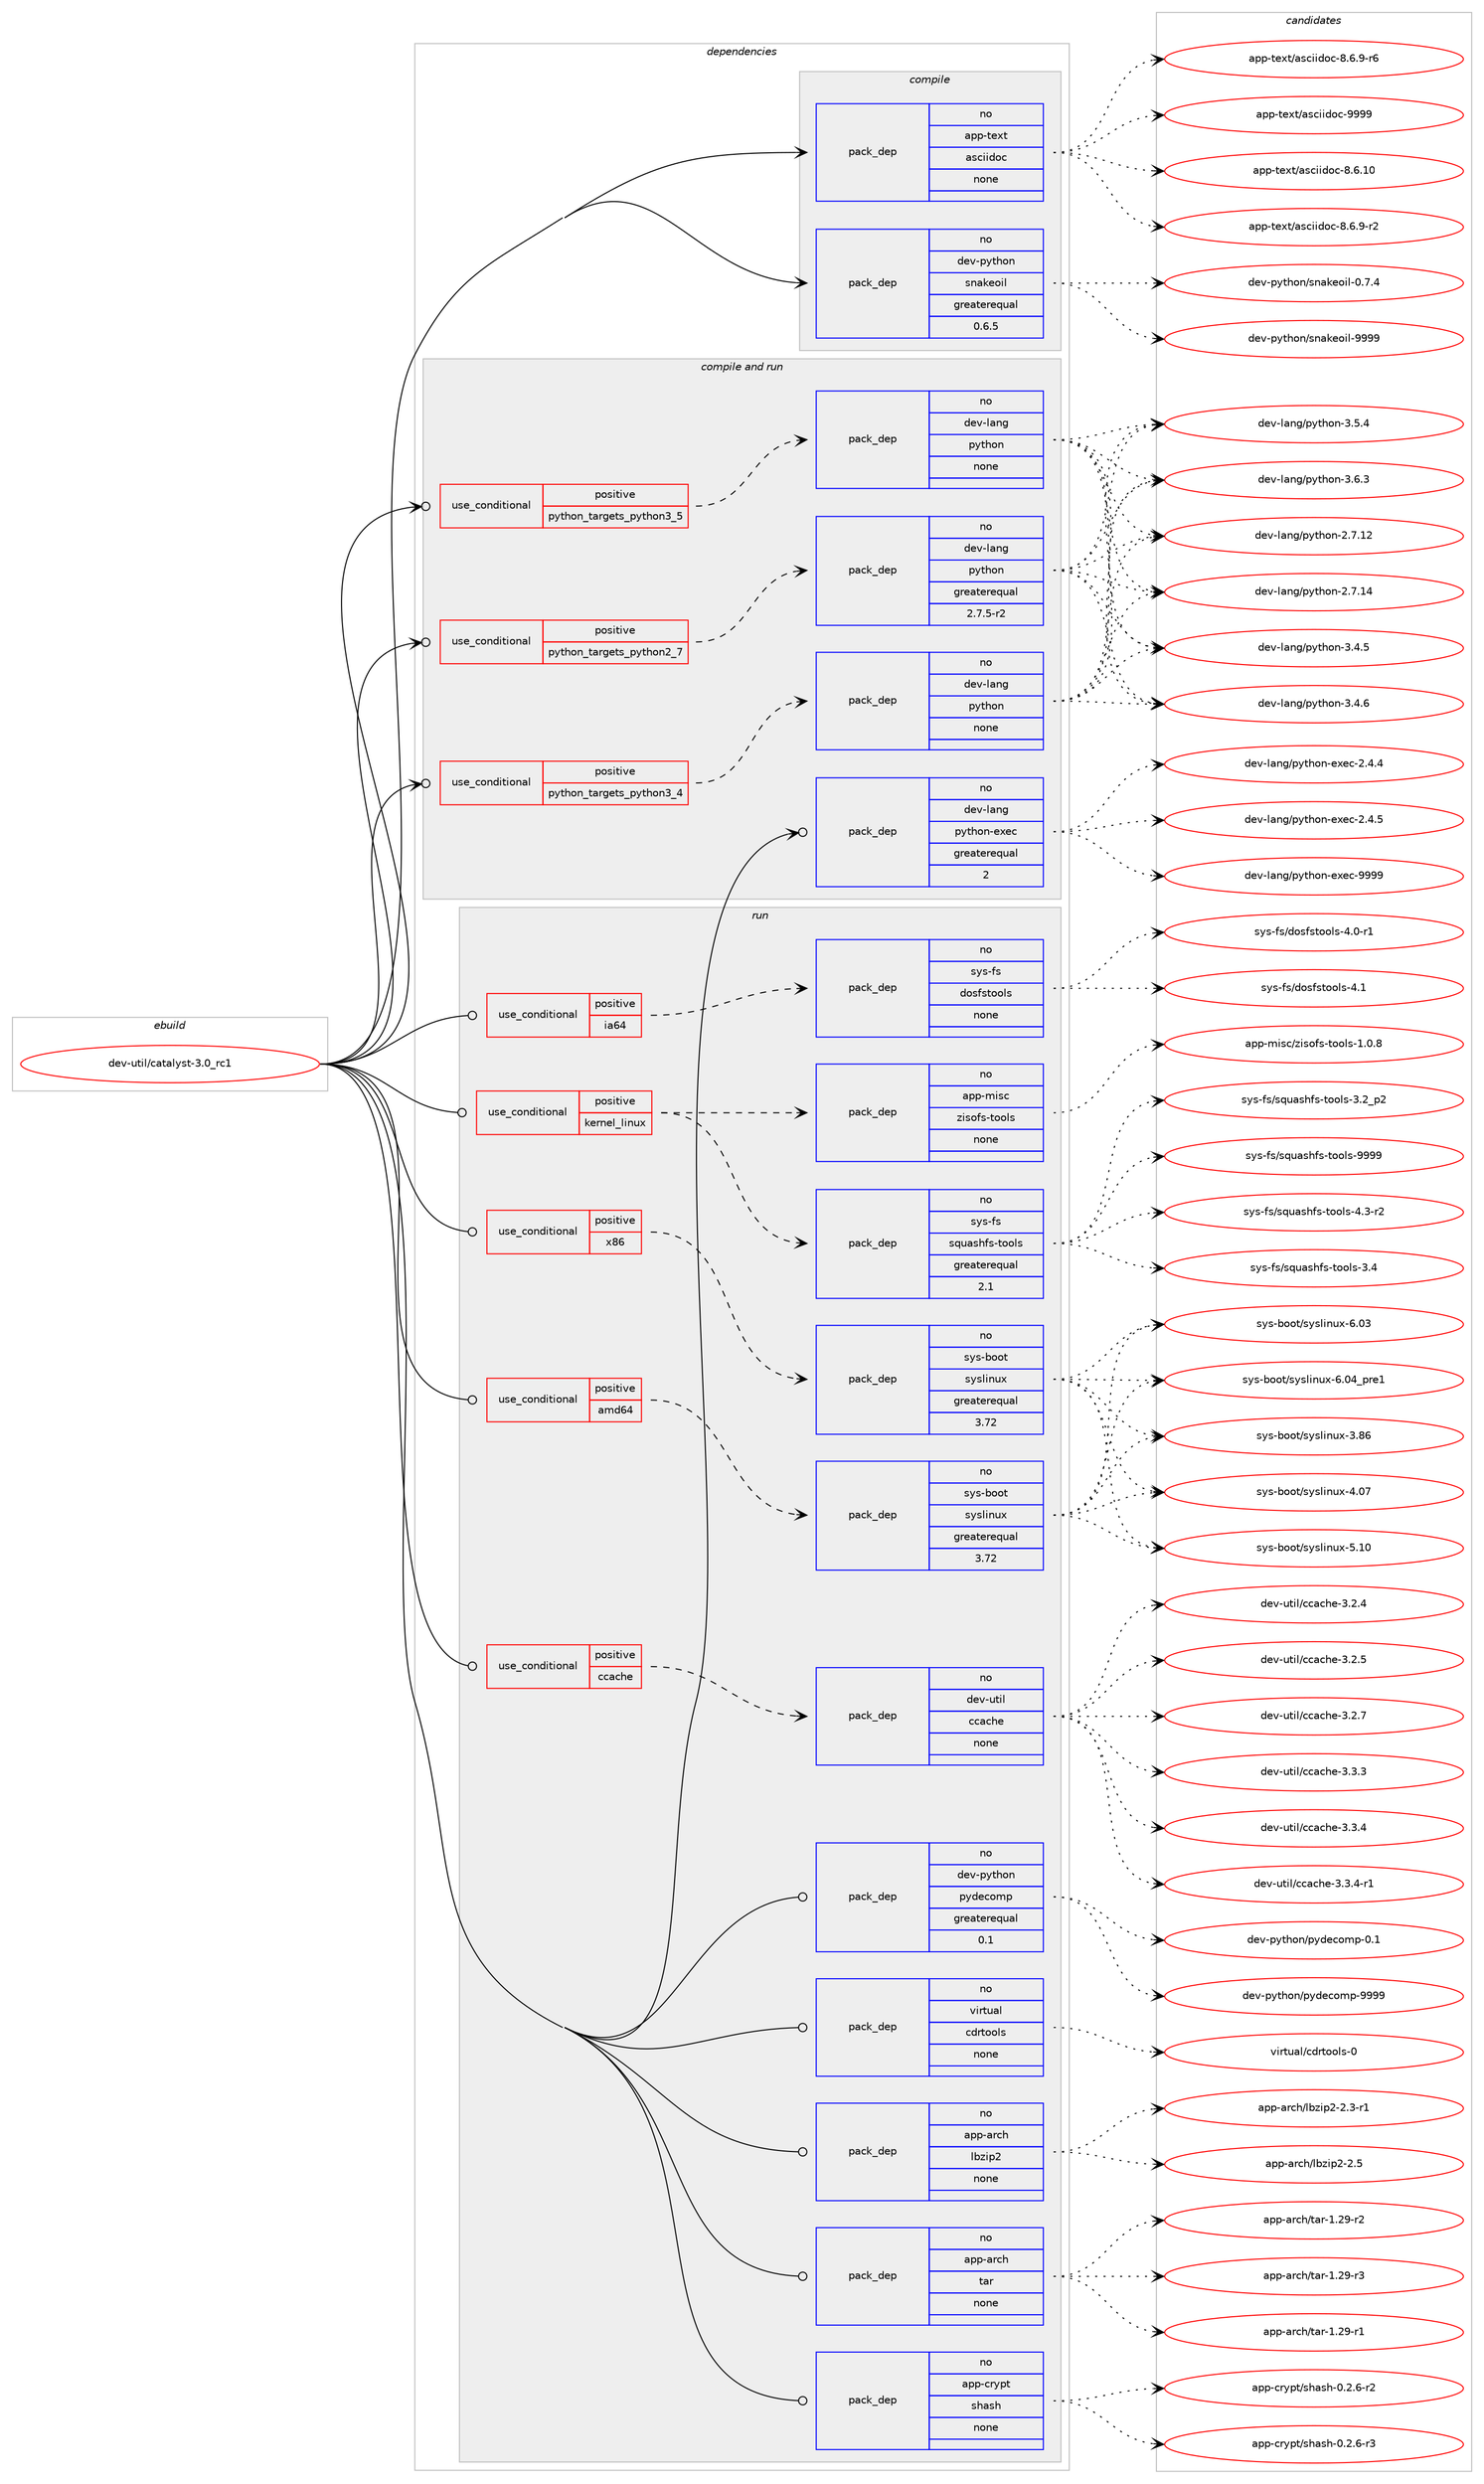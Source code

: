 digraph prolog {

# *************
# Graph options
# *************

newrank=true;
concentrate=true;
compound=true;
graph [rankdir=LR,fontname=Helvetica,fontsize=10,ranksep=1.5];#, ranksep=2.5, nodesep=0.2];
edge  [arrowhead=vee];
node  [fontname=Helvetica,fontsize=10];

# **********
# The ebuild
# **********

subgraph cluster_leftcol {
color=gray;
rank=same;
label=<<i>ebuild</i>>;
id [label="dev-util/catalyst-3.0_rc1", color=red, width=4, href="../dev-util/catalyst-3.0_rc1.svg"];
}

# ****************
# The dependencies
# ****************

subgraph cluster_midcol {
color=gray;
label=<<i>dependencies</i>>;
subgraph cluster_compile {
fillcolor="#eeeeee";
style=filled;
label=<<i>compile</i>>;
subgraph pack201117 {
dependency282793 [label=<<TABLE BORDER="0" CELLBORDER="1" CELLSPACING="0" CELLPADDING="4" WIDTH="220"><TR><TD ROWSPAN="6" CELLPADDING="30">pack_dep</TD></TR><TR><TD WIDTH="110">no</TD></TR><TR><TD>app-text</TD></TR><TR><TD>asciidoc</TD></TR><TR><TD>none</TD></TR><TR><TD></TD></TR></TABLE>>, shape=none, color=blue];
}
id:e -> dependency282793:w [weight=20,style="solid",arrowhead="vee"];
subgraph pack201118 {
dependency282794 [label=<<TABLE BORDER="0" CELLBORDER="1" CELLSPACING="0" CELLPADDING="4" WIDTH="220"><TR><TD ROWSPAN="6" CELLPADDING="30">pack_dep</TD></TR><TR><TD WIDTH="110">no</TD></TR><TR><TD>dev-python</TD></TR><TR><TD>snakeoil</TD></TR><TR><TD>greaterequal</TD></TR><TR><TD>0.6.5</TD></TR></TABLE>>, shape=none, color=blue];
}
id:e -> dependency282794:w [weight=20,style="solid",arrowhead="vee"];
}
subgraph cluster_compileandrun {
fillcolor="#eeeeee";
style=filled;
label=<<i>compile and run</i>>;
subgraph cond77470 {
dependency282795 [label=<<TABLE BORDER="0" CELLBORDER="1" CELLSPACING="0" CELLPADDING="4"><TR><TD ROWSPAN="3" CELLPADDING="10">use_conditional</TD></TR><TR><TD>positive</TD></TR><TR><TD>python_targets_python2_7</TD></TR></TABLE>>, shape=none, color=red];
subgraph pack201119 {
dependency282796 [label=<<TABLE BORDER="0" CELLBORDER="1" CELLSPACING="0" CELLPADDING="4" WIDTH="220"><TR><TD ROWSPAN="6" CELLPADDING="30">pack_dep</TD></TR><TR><TD WIDTH="110">no</TD></TR><TR><TD>dev-lang</TD></TR><TR><TD>python</TD></TR><TR><TD>greaterequal</TD></TR><TR><TD>2.7.5-r2</TD></TR></TABLE>>, shape=none, color=blue];
}
dependency282795:e -> dependency282796:w [weight=20,style="dashed",arrowhead="vee"];
}
id:e -> dependency282795:w [weight=20,style="solid",arrowhead="odotvee"];
subgraph cond77471 {
dependency282797 [label=<<TABLE BORDER="0" CELLBORDER="1" CELLSPACING="0" CELLPADDING="4"><TR><TD ROWSPAN="3" CELLPADDING="10">use_conditional</TD></TR><TR><TD>positive</TD></TR><TR><TD>python_targets_python3_4</TD></TR></TABLE>>, shape=none, color=red];
subgraph pack201120 {
dependency282798 [label=<<TABLE BORDER="0" CELLBORDER="1" CELLSPACING="0" CELLPADDING="4" WIDTH="220"><TR><TD ROWSPAN="6" CELLPADDING="30">pack_dep</TD></TR><TR><TD WIDTH="110">no</TD></TR><TR><TD>dev-lang</TD></TR><TR><TD>python</TD></TR><TR><TD>none</TD></TR><TR><TD></TD></TR></TABLE>>, shape=none, color=blue];
}
dependency282797:e -> dependency282798:w [weight=20,style="dashed",arrowhead="vee"];
}
id:e -> dependency282797:w [weight=20,style="solid",arrowhead="odotvee"];
subgraph cond77472 {
dependency282799 [label=<<TABLE BORDER="0" CELLBORDER="1" CELLSPACING="0" CELLPADDING="4"><TR><TD ROWSPAN="3" CELLPADDING="10">use_conditional</TD></TR><TR><TD>positive</TD></TR><TR><TD>python_targets_python3_5</TD></TR></TABLE>>, shape=none, color=red];
subgraph pack201121 {
dependency282800 [label=<<TABLE BORDER="0" CELLBORDER="1" CELLSPACING="0" CELLPADDING="4" WIDTH="220"><TR><TD ROWSPAN="6" CELLPADDING="30">pack_dep</TD></TR><TR><TD WIDTH="110">no</TD></TR><TR><TD>dev-lang</TD></TR><TR><TD>python</TD></TR><TR><TD>none</TD></TR><TR><TD></TD></TR></TABLE>>, shape=none, color=blue];
}
dependency282799:e -> dependency282800:w [weight=20,style="dashed",arrowhead="vee"];
}
id:e -> dependency282799:w [weight=20,style="solid",arrowhead="odotvee"];
subgraph pack201122 {
dependency282801 [label=<<TABLE BORDER="0" CELLBORDER="1" CELLSPACING="0" CELLPADDING="4" WIDTH="220"><TR><TD ROWSPAN="6" CELLPADDING="30">pack_dep</TD></TR><TR><TD WIDTH="110">no</TD></TR><TR><TD>dev-lang</TD></TR><TR><TD>python-exec</TD></TR><TR><TD>greaterequal</TD></TR><TR><TD>2</TD></TR></TABLE>>, shape=none, color=blue];
}
id:e -> dependency282801:w [weight=20,style="solid",arrowhead="odotvee"];
}
subgraph cluster_run {
fillcolor="#eeeeee";
style=filled;
label=<<i>run</i>>;
subgraph cond77473 {
dependency282802 [label=<<TABLE BORDER="0" CELLBORDER="1" CELLSPACING="0" CELLPADDING="4"><TR><TD ROWSPAN="3" CELLPADDING="10">use_conditional</TD></TR><TR><TD>positive</TD></TR><TR><TD>amd64</TD></TR></TABLE>>, shape=none, color=red];
subgraph pack201123 {
dependency282803 [label=<<TABLE BORDER="0" CELLBORDER="1" CELLSPACING="0" CELLPADDING="4" WIDTH="220"><TR><TD ROWSPAN="6" CELLPADDING="30">pack_dep</TD></TR><TR><TD WIDTH="110">no</TD></TR><TR><TD>sys-boot</TD></TR><TR><TD>syslinux</TD></TR><TR><TD>greaterequal</TD></TR><TR><TD>3.72</TD></TR></TABLE>>, shape=none, color=blue];
}
dependency282802:e -> dependency282803:w [weight=20,style="dashed",arrowhead="vee"];
}
id:e -> dependency282802:w [weight=20,style="solid",arrowhead="odot"];
subgraph cond77474 {
dependency282804 [label=<<TABLE BORDER="0" CELLBORDER="1" CELLSPACING="0" CELLPADDING="4"><TR><TD ROWSPAN="3" CELLPADDING="10">use_conditional</TD></TR><TR><TD>positive</TD></TR><TR><TD>ccache</TD></TR></TABLE>>, shape=none, color=red];
subgraph pack201124 {
dependency282805 [label=<<TABLE BORDER="0" CELLBORDER="1" CELLSPACING="0" CELLPADDING="4" WIDTH="220"><TR><TD ROWSPAN="6" CELLPADDING="30">pack_dep</TD></TR><TR><TD WIDTH="110">no</TD></TR><TR><TD>dev-util</TD></TR><TR><TD>ccache</TD></TR><TR><TD>none</TD></TR><TR><TD></TD></TR></TABLE>>, shape=none, color=blue];
}
dependency282804:e -> dependency282805:w [weight=20,style="dashed",arrowhead="vee"];
}
id:e -> dependency282804:w [weight=20,style="solid",arrowhead="odot"];
subgraph cond77475 {
dependency282806 [label=<<TABLE BORDER="0" CELLBORDER="1" CELLSPACING="0" CELLPADDING="4"><TR><TD ROWSPAN="3" CELLPADDING="10">use_conditional</TD></TR><TR><TD>positive</TD></TR><TR><TD>ia64</TD></TR></TABLE>>, shape=none, color=red];
subgraph pack201125 {
dependency282807 [label=<<TABLE BORDER="0" CELLBORDER="1" CELLSPACING="0" CELLPADDING="4" WIDTH="220"><TR><TD ROWSPAN="6" CELLPADDING="30">pack_dep</TD></TR><TR><TD WIDTH="110">no</TD></TR><TR><TD>sys-fs</TD></TR><TR><TD>dosfstools</TD></TR><TR><TD>none</TD></TR><TR><TD></TD></TR></TABLE>>, shape=none, color=blue];
}
dependency282806:e -> dependency282807:w [weight=20,style="dashed",arrowhead="vee"];
}
id:e -> dependency282806:w [weight=20,style="solid",arrowhead="odot"];
subgraph cond77476 {
dependency282808 [label=<<TABLE BORDER="0" CELLBORDER="1" CELLSPACING="0" CELLPADDING="4"><TR><TD ROWSPAN="3" CELLPADDING="10">use_conditional</TD></TR><TR><TD>positive</TD></TR><TR><TD>kernel_linux</TD></TR></TABLE>>, shape=none, color=red];
subgraph pack201126 {
dependency282809 [label=<<TABLE BORDER="0" CELLBORDER="1" CELLSPACING="0" CELLPADDING="4" WIDTH="220"><TR><TD ROWSPAN="6" CELLPADDING="30">pack_dep</TD></TR><TR><TD WIDTH="110">no</TD></TR><TR><TD>app-misc</TD></TR><TR><TD>zisofs-tools</TD></TR><TR><TD>none</TD></TR><TR><TD></TD></TR></TABLE>>, shape=none, color=blue];
}
dependency282808:e -> dependency282809:w [weight=20,style="dashed",arrowhead="vee"];
subgraph pack201127 {
dependency282810 [label=<<TABLE BORDER="0" CELLBORDER="1" CELLSPACING="0" CELLPADDING="4" WIDTH="220"><TR><TD ROWSPAN="6" CELLPADDING="30">pack_dep</TD></TR><TR><TD WIDTH="110">no</TD></TR><TR><TD>sys-fs</TD></TR><TR><TD>squashfs-tools</TD></TR><TR><TD>greaterequal</TD></TR><TR><TD>2.1</TD></TR></TABLE>>, shape=none, color=blue];
}
dependency282808:e -> dependency282810:w [weight=20,style="dashed",arrowhead="vee"];
}
id:e -> dependency282808:w [weight=20,style="solid",arrowhead="odot"];
subgraph cond77477 {
dependency282811 [label=<<TABLE BORDER="0" CELLBORDER="1" CELLSPACING="0" CELLPADDING="4"><TR><TD ROWSPAN="3" CELLPADDING="10">use_conditional</TD></TR><TR><TD>positive</TD></TR><TR><TD>x86</TD></TR></TABLE>>, shape=none, color=red];
subgraph pack201128 {
dependency282812 [label=<<TABLE BORDER="0" CELLBORDER="1" CELLSPACING="0" CELLPADDING="4" WIDTH="220"><TR><TD ROWSPAN="6" CELLPADDING="30">pack_dep</TD></TR><TR><TD WIDTH="110">no</TD></TR><TR><TD>sys-boot</TD></TR><TR><TD>syslinux</TD></TR><TR><TD>greaterequal</TD></TR><TR><TD>3.72</TD></TR></TABLE>>, shape=none, color=blue];
}
dependency282811:e -> dependency282812:w [weight=20,style="dashed",arrowhead="vee"];
}
id:e -> dependency282811:w [weight=20,style="solid",arrowhead="odot"];
subgraph pack201129 {
dependency282813 [label=<<TABLE BORDER="0" CELLBORDER="1" CELLSPACING="0" CELLPADDING="4" WIDTH="220"><TR><TD ROWSPAN="6" CELLPADDING="30">pack_dep</TD></TR><TR><TD WIDTH="110">no</TD></TR><TR><TD>app-arch</TD></TR><TR><TD>lbzip2</TD></TR><TR><TD>none</TD></TR><TR><TD></TD></TR></TABLE>>, shape=none, color=blue];
}
id:e -> dependency282813:w [weight=20,style="solid",arrowhead="odot"];
subgraph pack201130 {
dependency282814 [label=<<TABLE BORDER="0" CELLBORDER="1" CELLSPACING="0" CELLPADDING="4" WIDTH="220"><TR><TD ROWSPAN="6" CELLPADDING="30">pack_dep</TD></TR><TR><TD WIDTH="110">no</TD></TR><TR><TD>app-arch</TD></TR><TR><TD>tar</TD></TR><TR><TD>none</TD></TR><TR><TD></TD></TR></TABLE>>, shape=none, color=blue];
}
id:e -> dependency282814:w [weight=20,style="solid",arrowhead="odot"];
subgraph pack201131 {
dependency282815 [label=<<TABLE BORDER="0" CELLBORDER="1" CELLSPACING="0" CELLPADDING="4" WIDTH="220"><TR><TD ROWSPAN="6" CELLPADDING="30">pack_dep</TD></TR><TR><TD WIDTH="110">no</TD></TR><TR><TD>app-crypt</TD></TR><TR><TD>shash</TD></TR><TR><TD>none</TD></TR><TR><TD></TD></TR></TABLE>>, shape=none, color=blue];
}
id:e -> dependency282815:w [weight=20,style="solid",arrowhead="odot"];
subgraph pack201132 {
dependency282816 [label=<<TABLE BORDER="0" CELLBORDER="1" CELLSPACING="0" CELLPADDING="4" WIDTH="220"><TR><TD ROWSPAN="6" CELLPADDING="30">pack_dep</TD></TR><TR><TD WIDTH="110">no</TD></TR><TR><TD>dev-python</TD></TR><TR><TD>pydecomp</TD></TR><TR><TD>greaterequal</TD></TR><TR><TD>0.1</TD></TR></TABLE>>, shape=none, color=blue];
}
id:e -> dependency282816:w [weight=20,style="solid",arrowhead="odot"];
subgraph pack201133 {
dependency282817 [label=<<TABLE BORDER="0" CELLBORDER="1" CELLSPACING="0" CELLPADDING="4" WIDTH="220"><TR><TD ROWSPAN="6" CELLPADDING="30">pack_dep</TD></TR><TR><TD WIDTH="110">no</TD></TR><TR><TD>virtual</TD></TR><TR><TD>cdrtools</TD></TR><TR><TD>none</TD></TR><TR><TD></TD></TR></TABLE>>, shape=none, color=blue];
}
id:e -> dependency282817:w [weight=20,style="solid",arrowhead="odot"];
}
}

# **************
# The candidates
# **************

subgraph cluster_choices {
rank=same;
color=gray;
label=<<i>candidates</i>>;

subgraph choice201117 {
color=black;
nodesep=1;
choice97112112451161011201164797115991051051001119945564654464948 [label="app-text/asciidoc-8.6.10", color=red, width=4,href="../app-text/asciidoc-8.6.10.svg"];
choice9711211245116101120116479711599105105100111994556465446574511450 [label="app-text/asciidoc-8.6.9-r2", color=red, width=4,href="../app-text/asciidoc-8.6.9-r2.svg"];
choice9711211245116101120116479711599105105100111994556465446574511454 [label="app-text/asciidoc-8.6.9-r6", color=red, width=4,href="../app-text/asciidoc-8.6.9-r6.svg"];
choice9711211245116101120116479711599105105100111994557575757 [label="app-text/asciidoc-9999", color=red, width=4,href="../app-text/asciidoc-9999.svg"];
dependency282793:e -> choice97112112451161011201164797115991051051001119945564654464948:w [style=dotted,weight="100"];
dependency282793:e -> choice9711211245116101120116479711599105105100111994556465446574511450:w [style=dotted,weight="100"];
dependency282793:e -> choice9711211245116101120116479711599105105100111994556465446574511454:w [style=dotted,weight="100"];
dependency282793:e -> choice9711211245116101120116479711599105105100111994557575757:w [style=dotted,weight="100"];
}
subgraph choice201118 {
color=black;
nodesep=1;
choice100101118451121211161041111104711511097107101111105108454846554652 [label="dev-python/snakeoil-0.7.4", color=red, width=4,href="../dev-python/snakeoil-0.7.4.svg"];
choice1001011184511212111610411111047115110971071011111051084557575757 [label="dev-python/snakeoil-9999", color=red, width=4,href="../dev-python/snakeoil-9999.svg"];
dependency282794:e -> choice100101118451121211161041111104711511097107101111105108454846554652:w [style=dotted,weight="100"];
dependency282794:e -> choice1001011184511212111610411111047115110971071011111051084557575757:w [style=dotted,weight="100"];
}
subgraph choice201119 {
color=black;
nodesep=1;
choice10010111845108971101034711212111610411111045504655464950 [label="dev-lang/python-2.7.12", color=red, width=4,href="../dev-lang/python-2.7.12.svg"];
choice10010111845108971101034711212111610411111045504655464952 [label="dev-lang/python-2.7.14", color=red, width=4,href="../dev-lang/python-2.7.14.svg"];
choice100101118451089711010347112121116104111110455146524653 [label="dev-lang/python-3.4.5", color=red, width=4,href="../dev-lang/python-3.4.5.svg"];
choice100101118451089711010347112121116104111110455146524654 [label="dev-lang/python-3.4.6", color=red, width=4,href="../dev-lang/python-3.4.6.svg"];
choice100101118451089711010347112121116104111110455146534652 [label="dev-lang/python-3.5.4", color=red, width=4,href="../dev-lang/python-3.5.4.svg"];
choice100101118451089711010347112121116104111110455146544651 [label="dev-lang/python-3.6.3", color=red, width=4,href="../dev-lang/python-3.6.3.svg"];
dependency282796:e -> choice10010111845108971101034711212111610411111045504655464950:w [style=dotted,weight="100"];
dependency282796:e -> choice10010111845108971101034711212111610411111045504655464952:w [style=dotted,weight="100"];
dependency282796:e -> choice100101118451089711010347112121116104111110455146524653:w [style=dotted,weight="100"];
dependency282796:e -> choice100101118451089711010347112121116104111110455146524654:w [style=dotted,weight="100"];
dependency282796:e -> choice100101118451089711010347112121116104111110455146534652:w [style=dotted,weight="100"];
dependency282796:e -> choice100101118451089711010347112121116104111110455146544651:w [style=dotted,weight="100"];
}
subgraph choice201120 {
color=black;
nodesep=1;
choice10010111845108971101034711212111610411111045504655464950 [label="dev-lang/python-2.7.12", color=red, width=4,href="../dev-lang/python-2.7.12.svg"];
choice10010111845108971101034711212111610411111045504655464952 [label="dev-lang/python-2.7.14", color=red, width=4,href="../dev-lang/python-2.7.14.svg"];
choice100101118451089711010347112121116104111110455146524653 [label="dev-lang/python-3.4.5", color=red, width=4,href="../dev-lang/python-3.4.5.svg"];
choice100101118451089711010347112121116104111110455146524654 [label="dev-lang/python-3.4.6", color=red, width=4,href="../dev-lang/python-3.4.6.svg"];
choice100101118451089711010347112121116104111110455146534652 [label="dev-lang/python-3.5.4", color=red, width=4,href="../dev-lang/python-3.5.4.svg"];
choice100101118451089711010347112121116104111110455146544651 [label="dev-lang/python-3.6.3", color=red, width=4,href="../dev-lang/python-3.6.3.svg"];
dependency282798:e -> choice10010111845108971101034711212111610411111045504655464950:w [style=dotted,weight="100"];
dependency282798:e -> choice10010111845108971101034711212111610411111045504655464952:w [style=dotted,weight="100"];
dependency282798:e -> choice100101118451089711010347112121116104111110455146524653:w [style=dotted,weight="100"];
dependency282798:e -> choice100101118451089711010347112121116104111110455146524654:w [style=dotted,weight="100"];
dependency282798:e -> choice100101118451089711010347112121116104111110455146534652:w [style=dotted,weight="100"];
dependency282798:e -> choice100101118451089711010347112121116104111110455146544651:w [style=dotted,weight="100"];
}
subgraph choice201121 {
color=black;
nodesep=1;
choice10010111845108971101034711212111610411111045504655464950 [label="dev-lang/python-2.7.12", color=red, width=4,href="../dev-lang/python-2.7.12.svg"];
choice10010111845108971101034711212111610411111045504655464952 [label="dev-lang/python-2.7.14", color=red, width=4,href="../dev-lang/python-2.7.14.svg"];
choice100101118451089711010347112121116104111110455146524653 [label="dev-lang/python-3.4.5", color=red, width=4,href="../dev-lang/python-3.4.5.svg"];
choice100101118451089711010347112121116104111110455146524654 [label="dev-lang/python-3.4.6", color=red, width=4,href="../dev-lang/python-3.4.6.svg"];
choice100101118451089711010347112121116104111110455146534652 [label="dev-lang/python-3.5.4", color=red, width=4,href="../dev-lang/python-3.5.4.svg"];
choice100101118451089711010347112121116104111110455146544651 [label="dev-lang/python-3.6.3", color=red, width=4,href="../dev-lang/python-3.6.3.svg"];
dependency282800:e -> choice10010111845108971101034711212111610411111045504655464950:w [style=dotted,weight="100"];
dependency282800:e -> choice10010111845108971101034711212111610411111045504655464952:w [style=dotted,weight="100"];
dependency282800:e -> choice100101118451089711010347112121116104111110455146524653:w [style=dotted,weight="100"];
dependency282800:e -> choice100101118451089711010347112121116104111110455146524654:w [style=dotted,weight="100"];
dependency282800:e -> choice100101118451089711010347112121116104111110455146534652:w [style=dotted,weight="100"];
dependency282800:e -> choice100101118451089711010347112121116104111110455146544651:w [style=dotted,weight="100"];
}
subgraph choice201122 {
color=black;
nodesep=1;
choice1001011184510897110103471121211161041111104510112010199455046524652 [label="dev-lang/python-exec-2.4.4", color=red, width=4,href="../dev-lang/python-exec-2.4.4.svg"];
choice1001011184510897110103471121211161041111104510112010199455046524653 [label="dev-lang/python-exec-2.4.5", color=red, width=4,href="../dev-lang/python-exec-2.4.5.svg"];
choice10010111845108971101034711212111610411111045101120101994557575757 [label="dev-lang/python-exec-9999", color=red, width=4,href="../dev-lang/python-exec-9999.svg"];
dependency282801:e -> choice1001011184510897110103471121211161041111104510112010199455046524652:w [style=dotted,weight="100"];
dependency282801:e -> choice1001011184510897110103471121211161041111104510112010199455046524653:w [style=dotted,weight="100"];
dependency282801:e -> choice10010111845108971101034711212111610411111045101120101994557575757:w [style=dotted,weight="100"];
}
subgraph choice201123 {
color=black;
nodesep=1;
choice1151211154598111111116471151211151081051101171204551465654 [label="sys-boot/syslinux-3.86", color=red, width=4,href="../sys-boot/syslinux-3.86.svg"];
choice1151211154598111111116471151211151081051101171204552464855 [label="sys-boot/syslinux-4.07", color=red, width=4,href="../sys-boot/syslinux-4.07.svg"];
choice1151211154598111111116471151211151081051101171204553464948 [label="sys-boot/syslinux-5.10", color=red, width=4,href="../sys-boot/syslinux-5.10.svg"];
choice1151211154598111111116471151211151081051101171204554464851 [label="sys-boot/syslinux-6.03", color=red, width=4,href="../sys-boot/syslinux-6.03.svg"];
choice11512111545981111111164711512111510810511011712045544648529511211410149 [label="sys-boot/syslinux-6.04_pre1", color=red, width=4,href="../sys-boot/syslinux-6.04_pre1.svg"];
dependency282803:e -> choice1151211154598111111116471151211151081051101171204551465654:w [style=dotted,weight="100"];
dependency282803:e -> choice1151211154598111111116471151211151081051101171204552464855:w [style=dotted,weight="100"];
dependency282803:e -> choice1151211154598111111116471151211151081051101171204553464948:w [style=dotted,weight="100"];
dependency282803:e -> choice1151211154598111111116471151211151081051101171204554464851:w [style=dotted,weight="100"];
dependency282803:e -> choice11512111545981111111164711512111510810511011712045544648529511211410149:w [style=dotted,weight="100"];
}
subgraph choice201124 {
color=black;
nodesep=1;
choice100101118451171161051084799999799104101455146504652 [label="dev-util/ccache-3.2.4", color=red, width=4,href="../dev-util/ccache-3.2.4.svg"];
choice100101118451171161051084799999799104101455146504653 [label="dev-util/ccache-3.2.5", color=red, width=4,href="../dev-util/ccache-3.2.5.svg"];
choice100101118451171161051084799999799104101455146504655 [label="dev-util/ccache-3.2.7", color=red, width=4,href="../dev-util/ccache-3.2.7.svg"];
choice100101118451171161051084799999799104101455146514651 [label="dev-util/ccache-3.3.3", color=red, width=4,href="../dev-util/ccache-3.3.3.svg"];
choice100101118451171161051084799999799104101455146514652 [label="dev-util/ccache-3.3.4", color=red, width=4,href="../dev-util/ccache-3.3.4.svg"];
choice1001011184511711610510847999997991041014551465146524511449 [label="dev-util/ccache-3.3.4-r1", color=red, width=4,href="../dev-util/ccache-3.3.4-r1.svg"];
dependency282805:e -> choice100101118451171161051084799999799104101455146504652:w [style=dotted,weight="100"];
dependency282805:e -> choice100101118451171161051084799999799104101455146504653:w [style=dotted,weight="100"];
dependency282805:e -> choice100101118451171161051084799999799104101455146504655:w [style=dotted,weight="100"];
dependency282805:e -> choice100101118451171161051084799999799104101455146514651:w [style=dotted,weight="100"];
dependency282805:e -> choice100101118451171161051084799999799104101455146514652:w [style=dotted,weight="100"];
dependency282805:e -> choice1001011184511711610510847999997991041014551465146524511449:w [style=dotted,weight="100"];
}
subgraph choice201125 {
color=black;
nodesep=1;
choice1151211154510211547100111115102115116111111108115455246484511449 [label="sys-fs/dosfstools-4.0-r1", color=red, width=4,href="../sys-fs/dosfstools-4.0-r1.svg"];
choice115121115451021154710011111510211511611111110811545524649 [label="sys-fs/dosfstools-4.1", color=red, width=4,href="../sys-fs/dosfstools-4.1.svg"];
dependency282807:e -> choice1151211154510211547100111115102115116111111108115455246484511449:w [style=dotted,weight="100"];
dependency282807:e -> choice115121115451021154710011111510211511611111110811545524649:w [style=dotted,weight="100"];
}
subgraph choice201126 {
color=black;
nodesep=1;
choice9711211245109105115994712210511511110211545116111111108115454946484656 [label="app-misc/zisofs-tools-1.0.8", color=red, width=4,href="../app-misc/zisofs-tools-1.0.8.svg"];
dependency282809:e -> choice9711211245109105115994712210511511110211545116111111108115454946484656:w [style=dotted,weight="100"];
}
subgraph choice201127 {
color=black;
nodesep=1;
choice11512111545102115471151131179711510410211545116111111108115455146509511250 [label="sys-fs/squashfs-tools-3.2_p2", color=red, width=4,href="../sys-fs/squashfs-tools-3.2_p2.svg"];
choice1151211154510211547115113117971151041021154511611111110811545514652 [label="sys-fs/squashfs-tools-3.4", color=red, width=4,href="../sys-fs/squashfs-tools-3.4.svg"];
choice11512111545102115471151131179711510410211545116111111108115455246514511450 [label="sys-fs/squashfs-tools-4.3-r2", color=red, width=4,href="../sys-fs/squashfs-tools-4.3-r2.svg"];
choice115121115451021154711511311797115104102115451161111111081154557575757 [label="sys-fs/squashfs-tools-9999", color=red, width=4,href="../sys-fs/squashfs-tools-9999.svg"];
dependency282810:e -> choice11512111545102115471151131179711510410211545116111111108115455146509511250:w [style=dotted,weight="100"];
dependency282810:e -> choice1151211154510211547115113117971151041021154511611111110811545514652:w [style=dotted,weight="100"];
dependency282810:e -> choice11512111545102115471151131179711510410211545116111111108115455246514511450:w [style=dotted,weight="100"];
dependency282810:e -> choice115121115451021154711511311797115104102115451161111111081154557575757:w [style=dotted,weight="100"];
}
subgraph choice201128 {
color=black;
nodesep=1;
choice1151211154598111111116471151211151081051101171204551465654 [label="sys-boot/syslinux-3.86", color=red, width=4,href="../sys-boot/syslinux-3.86.svg"];
choice1151211154598111111116471151211151081051101171204552464855 [label="sys-boot/syslinux-4.07", color=red, width=4,href="../sys-boot/syslinux-4.07.svg"];
choice1151211154598111111116471151211151081051101171204553464948 [label="sys-boot/syslinux-5.10", color=red, width=4,href="../sys-boot/syslinux-5.10.svg"];
choice1151211154598111111116471151211151081051101171204554464851 [label="sys-boot/syslinux-6.03", color=red, width=4,href="../sys-boot/syslinux-6.03.svg"];
choice11512111545981111111164711512111510810511011712045544648529511211410149 [label="sys-boot/syslinux-6.04_pre1", color=red, width=4,href="../sys-boot/syslinux-6.04_pre1.svg"];
dependency282812:e -> choice1151211154598111111116471151211151081051101171204551465654:w [style=dotted,weight="100"];
dependency282812:e -> choice1151211154598111111116471151211151081051101171204552464855:w [style=dotted,weight="100"];
dependency282812:e -> choice1151211154598111111116471151211151081051101171204553464948:w [style=dotted,weight="100"];
dependency282812:e -> choice1151211154598111111116471151211151081051101171204554464851:w [style=dotted,weight="100"];
dependency282812:e -> choice11512111545981111111164711512111510810511011712045544648529511211410149:w [style=dotted,weight="100"];
}
subgraph choice201129 {
color=black;
nodesep=1;
choice97112112459711499104471089812210511250455046514511449 [label="app-arch/lbzip2-2.3-r1", color=red, width=4,href="../app-arch/lbzip2-2.3-r1.svg"];
choice9711211245971149910447108981221051125045504653 [label="app-arch/lbzip2-2.5", color=red, width=4,href="../app-arch/lbzip2-2.5.svg"];
dependency282813:e -> choice97112112459711499104471089812210511250455046514511449:w [style=dotted,weight="100"];
dependency282813:e -> choice9711211245971149910447108981221051125045504653:w [style=dotted,weight="100"];
}
subgraph choice201130 {
color=black;
nodesep=1;
choice97112112459711499104471169711445494650574511449 [label="app-arch/tar-1.29-r1", color=red, width=4,href="../app-arch/tar-1.29-r1.svg"];
choice97112112459711499104471169711445494650574511450 [label="app-arch/tar-1.29-r2", color=red, width=4,href="../app-arch/tar-1.29-r2.svg"];
choice97112112459711499104471169711445494650574511451 [label="app-arch/tar-1.29-r3", color=red, width=4,href="../app-arch/tar-1.29-r3.svg"];
dependency282814:e -> choice97112112459711499104471169711445494650574511449:w [style=dotted,weight="100"];
dependency282814:e -> choice97112112459711499104471169711445494650574511450:w [style=dotted,weight="100"];
dependency282814:e -> choice97112112459711499104471169711445494650574511451:w [style=dotted,weight="100"];
}
subgraph choice201131 {
color=black;
nodesep=1;
choice97112112459911412111211647115104971151044548465046544511450 [label="app-crypt/shash-0.2.6-r2", color=red, width=4,href="../app-crypt/shash-0.2.6-r2.svg"];
choice97112112459911412111211647115104971151044548465046544511451 [label="app-crypt/shash-0.2.6-r3", color=red, width=4,href="../app-crypt/shash-0.2.6-r3.svg"];
dependency282815:e -> choice97112112459911412111211647115104971151044548465046544511450:w [style=dotted,weight="100"];
dependency282815:e -> choice97112112459911412111211647115104971151044548465046544511451:w [style=dotted,weight="100"];
}
subgraph choice201132 {
color=black;
nodesep=1;
choice10010111845112121116104111110471121211001019911110911245484649 [label="dev-python/pydecomp-0.1", color=red, width=4,href="../dev-python/pydecomp-0.1.svg"];
choice1001011184511212111610411111047112121100101991111091124557575757 [label="dev-python/pydecomp-9999", color=red, width=4,href="../dev-python/pydecomp-9999.svg"];
dependency282816:e -> choice10010111845112121116104111110471121211001019911110911245484649:w [style=dotted,weight="100"];
dependency282816:e -> choice1001011184511212111610411111047112121100101991111091124557575757:w [style=dotted,weight="100"];
}
subgraph choice201133 {
color=black;
nodesep=1;
choice1181051141161179710847991001141161111111081154548 [label="virtual/cdrtools-0", color=red, width=4,href="../virtual/cdrtools-0.svg"];
dependency282817:e -> choice1181051141161179710847991001141161111111081154548:w [style=dotted,weight="100"];
}
}

}
